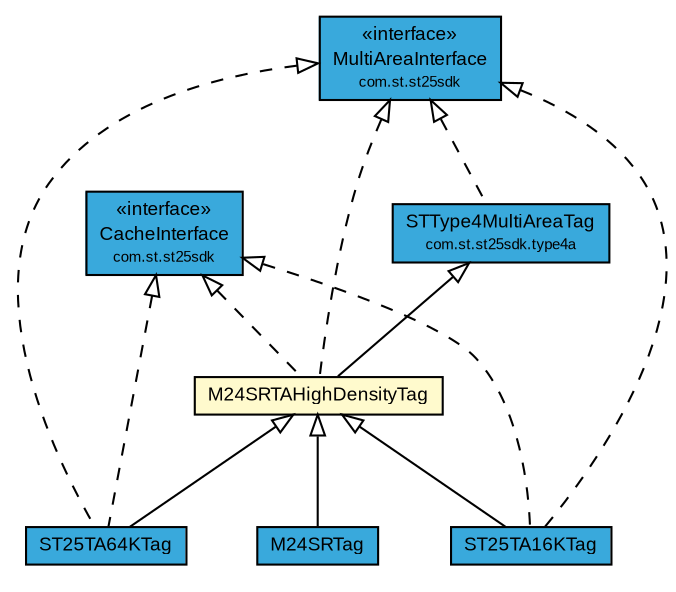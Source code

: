 #!/usr/local/bin/dot
#
# Class diagram 
# Generated by UMLGraph version R5_7_2-3-gee82a7 (http://www.umlgraph.org/)
#

digraph G {
	edge [fontname="arial",fontsize=10,labelfontname="arial",labelfontsize=10];
	node [fontname="arial",fontsize=10,shape=plaintext];
	nodesep=0.25;
	ranksep=0.5;
	// com.st.st25sdk.MultiAreaInterface
	c12155 [label=<<table title="com.st.st25sdk.MultiAreaInterface" border="0" cellborder="1" cellspacing="0" cellpadding="2" port="p" bgcolor="#39a9dc" href="../../MultiAreaInterface.html">
		<tr><td><table border="0" cellspacing="0" cellpadding="1">
<tr><td align="center" balign="center"> &#171;interface&#187; </td></tr>
<tr><td align="center" balign="center"> MultiAreaInterface </td></tr>
<tr><td align="center" balign="center"><font point-size="7.0"> com.st.st25sdk </font></td></tr>
		</table></td></tr>
		</table>>, URL="../../MultiAreaInterface.html", fontname="arial", fontcolor="black", fontsize=9.0];
	// com.st.st25sdk.CacheInterface
	c12161 [label=<<table title="com.st.st25sdk.CacheInterface" border="0" cellborder="1" cellspacing="0" cellpadding="2" port="p" bgcolor="#39a9dc" href="../../CacheInterface.html">
		<tr><td><table border="0" cellspacing="0" cellpadding="1">
<tr><td align="center" balign="center"> &#171;interface&#187; </td></tr>
<tr><td align="center" balign="center"> CacheInterface </td></tr>
<tr><td align="center" balign="center"><font point-size="7.0"> com.st.st25sdk </font></td></tr>
		</table></td></tr>
		</table>>, URL="../../CacheInterface.html", fontname="arial", fontcolor="black", fontsize=9.0];
	// com.st.st25sdk.type4a.STType4MultiAreaTag
	c12230 [label=<<table title="com.st.st25sdk.type4a.STType4MultiAreaTag" border="0" cellborder="1" cellspacing="0" cellpadding="2" port="p" bgcolor="#39a9dc" href="../STType4MultiAreaTag.html">
		<tr><td><table border="0" cellspacing="0" cellpadding="1">
<tr><td align="center" balign="center"> STType4MultiAreaTag </td></tr>
<tr><td align="center" balign="center"><font point-size="7.0"> com.st.st25sdk.type4a </font></td></tr>
		</table></td></tr>
		</table>>, URL="../STType4MultiAreaTag.html", fontname="arial", fontcolor="black", fontsize=9.0];
	// com.st.st25sdk.type4a.m24srtahighdensity.ST25TA64KTag
	c12241 [label=<<table title="com.st.st25sdk.type4a.m24srtahighdensity.ST25TA64KTag" border="0" cellborder="1" cellspacing="0" cellpadding="2" port="p" bgcolor="#39a9dc" href="./ST25TA64KTag.html">
		<tr><td><table border="0" cellspacing="0" cellpadding="1">
<tr><td align="center" balign="center"> ST25TA64KTag </td></tr>
		</table></td></tr>
		</table>>, URL="./ST25TA64KTag.html", fontname="arial", fontcolor="black", fontsize=9.0];
	// com.st.st25sdk.type4a.m24srtahighdensity.ST25TA16KTag
	c12242 [label=<<table title="com.st.st25sdk.type4a.m24srtahighdensity.ST25TA16KTag" border="0" cellborder="1" cellspacing="0" cellpadding="2" port="p" bgcolor="#39a9dc" href="./ST25TA16KTag.html">
		<tr><td><table border="0" cellspacing="0" cellpadding="1">
<tr><td align="center" balign="center"> ST25TA16KTag </td></tr>
		</table></td></tr>
		</table>>, URL="./ST25TA16KTag.html", fontname="arial", fontcolor="black", fontsize=9.0];
	// com.st.st25sdk.type4a.m24srtahighdensity.M24SRTAHighDensityTag
	c12243 [label=<<table title="com.st.st25sdk.type4a.m24srtahighdensity.M24SRTAHighDensityTag" border="0" cellborder="1" cellspacing="0" cellpadding="2" port="p" bgcolor="lemonChiffon" href="./M24SRTAHighDensityTag.html">
		<tr><td><table border="0" cellspacing="0" cellpadding="1">
<tr><td align="center" balign="center"> M24SRTAHighDensityTag </td></tr>
		</table></td></tr>
		</table>>, URL="./M24SRTAHighDensityTag.html", fontname="arial", fontcolor="black", fontsize=9.0];
	// com.st.st25sdk.type4a.m24srtahighdensity.M24SRTag
	c12244 [label=<<table title="com.st.st25sdk.type4a.m24srtahighdensity.M24SRTag" border="0" cellborder="1" cellspacing="0" cellpadding="2" port="p" bgcolor="#39a9dc" href="./M24SRTag.html">
		<tr><td><table border="0" cellspacing="0" cellpadding="1">
<tr><td align="center" balign="center"> M24SRTag </td></tr>
		</table></td></tr>
		</table>>, URL="./M24SRTag.html", fontname="arial", fontcolor="black", fontsize=9.0];
	//com.st.st25sdk.type4a.STType4MultiAreaTag implements com.st.st25sdk.MultiAreaInterface
	c12155:p -> c12230:p [dir=back,arrowtail=empty,style=dashed];
	//com.st.st25sdk.type4a.m24srtahighdensity.ST25TA64KTag extends com.st.st25sdk.type4a.m24srtahighdensity.M24SRTAHighDensityTag
	c12243:p -> c12241:p [dir=back,arrowtail=empty];
	//com.st.st25sdk.type4a.m24srtahighdensity.ST25TA64KTag implements com.st.st25sdk.CacheInterface
	c12161:p -> c12241:p [dir=back,arrowtail=empty,style=dashed];
	//com.st.st25sdk.type4a.m24srtahighdensity.ST25TA64KTag implements com.st.st25sdk.MultiAreaInterface
	c12155:p -> c12241:p [dir=back,arrowtail=empty,style=dashed];
	//com.st.st25sdk.type4a.m24srtahighdensity.ST25TA16KTag extends com.st.st25sdk.type4a.m24srtahighdensity.M24SRTAHighDensityTag
	c12243:p -> c12242:p [dir=back,arrowtail=empty];
	//com.st.st25sdk.type4a.m24srtahighdensity.ST25TA16KTag implements com.st.st25sdk.CacheInterface
	c12161:p -> c12242:p [dir=back,arrowtail=empty,style=dashed];
	//com.st.st25sdk.type4a.m24srtahighdensity.ST25TA16KTag implements com.st.st25sdk.MultiAreaInterface
	c12155:p -> c12242:p [dir=back,arrowtail=empty,style=dashed];
	//com.st.st25sdk.type4a.m24srtahighdensity.M24SRTAHighDensityTag extends com.st.st25sdk.type4a.STType4MultiAreaTag
	c12230:p -> c12243:p [dir=back,arrowtail=empty];
	//com.st.st25sdk.type4a.m24srtahighdensity.M24SRTAHighDensityTag implements com.st.st25sdk.CacheInterface
	c12161:p -> c12243:p [dir=back,arrowtail=empty,style=dashed];
	//com.st.st25sdk.type4a.m24srtahighdensity.M24SRTAHighDensityTag implements com.st.st25sdk.MultiAreaInterface
	c12155:p -> c12243:p [dir=back,arrowtail=empty,style=dashed];
	//com.st.st25sdk.type4a.m24srtahighdensity.M24SRTag extends com.st.st25sdk.type4a.m24srtahighdensity.M24SRTAHighDensityTag
	c12243:p -> c12244:p [dir=back,arrowtail=empty];
}

